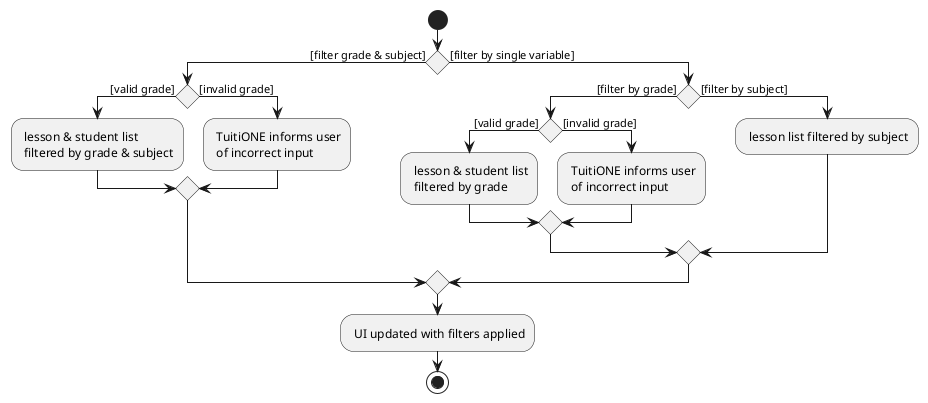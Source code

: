 @startuml
'https://plantuml.com/activity-diagram-beta

start
if () then ([filter grade & subject])
    if () then ([valid grade])
        : lesson & student list
         filtered by grade & subject;
    else ([invalid grade])
        : TuitiONE informs user
         of incorrect input;
    endif
else ([filter by single variable])
    if () then ([filter by grade])
        if () then ([valid grade])
            : lesson & student list
             filtered by grade;
        else ([invalid grade])
            : TuitiONE informs user
             of incorrect input;
        endif
    else ([filter by subject])
        : lesson list filtered by subject;

    endif
endif
: UI updated with filters applied;
stop

@enduml
